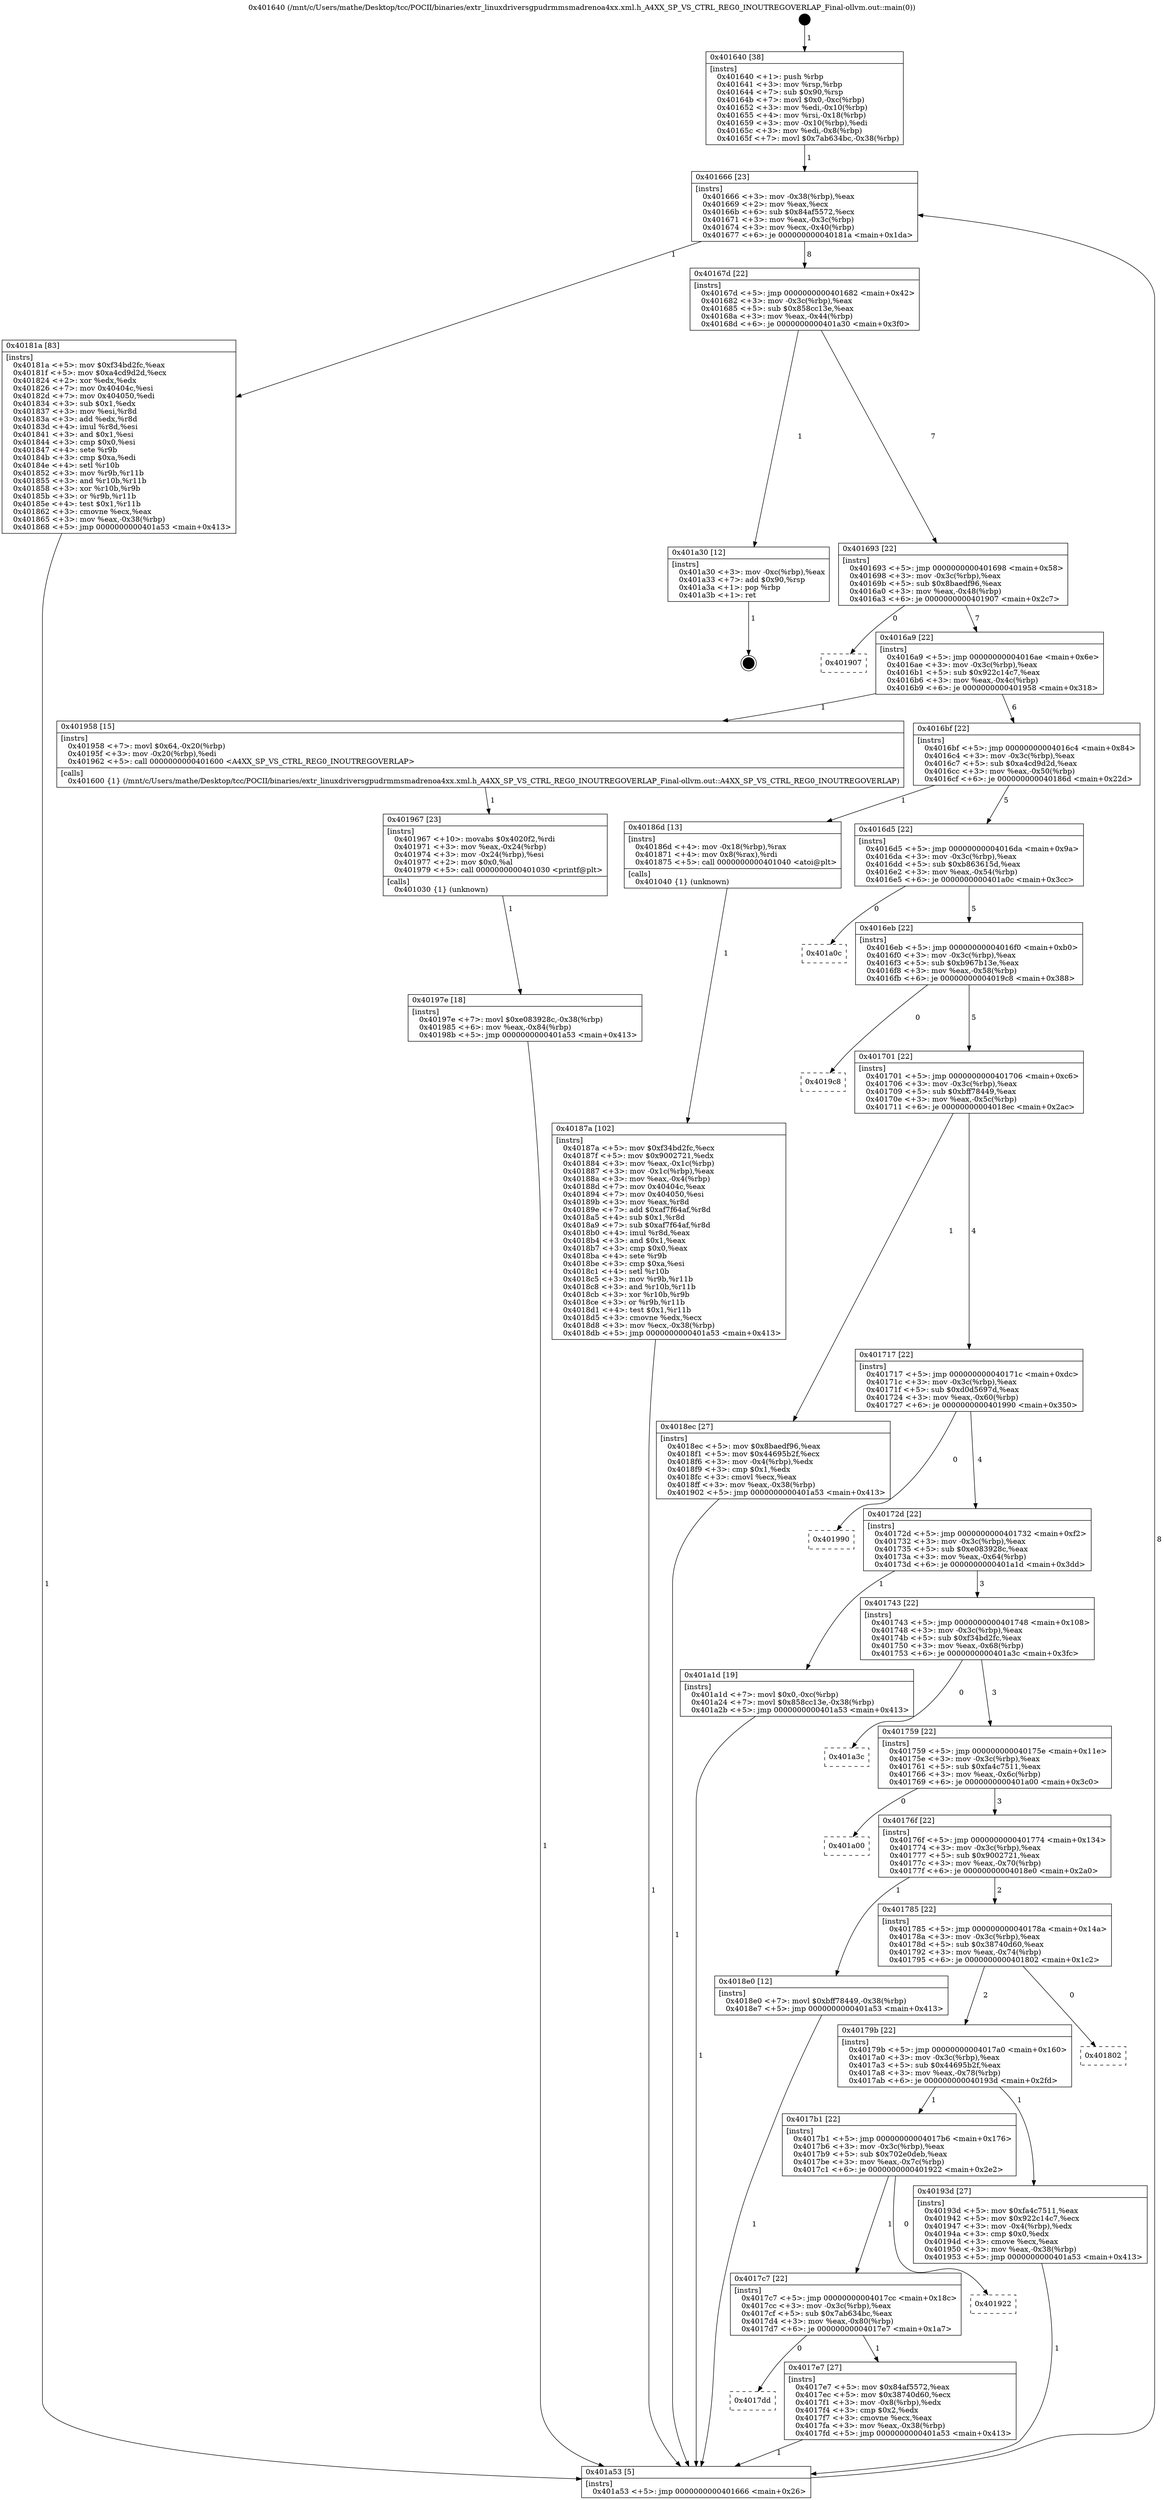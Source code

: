 digraph "0x401640" {
  label = "0x401640 (/mnt/c/Users/mathe/Desktop/tcc/POCII/binaries/extr_linuxdriversgpudrmmsmadrenoa4xx.xml.h_A4XX_SP_VS_CTRL_REG0_INOUTREGOVERLAP_Final-ollvm.out::main(0))"
  labelloc = "t"
  node[shape=record]

  Entry [label="",width=0.3,height=0.3,shape=circle,fillcolor=black,style=filled]
  "0x401666" [label="{
     0x401666 [23]\l
     | [instrs]\l
     &nbsp;&nbsp;0x401666 \<+3\>: mov -0x38(%rbp),%eax\l
     &nbsp;&nbsp;0x401669 \<+2\>: mov %eax,%ecx\l
     &nbsp;&nbsp;0x40166b \<+6\>: sub $0x84af5572,%ecx\l
     &nbsp;&nbsp;0x401671 \<+3\>: mov %eax,-0x3c(%rbp)\l
     &nbsp;&nbsp;0x401674 \<+3\>: mov %ecx,-0x40(%rbp)\l
     &nbsp;&nbsp;0x401677 \<+6\>: je 000000000040181a \<main+0x1da\>\l
  }"]
  "0x40181a" [label="{
     0x40181a [83]\l
     | [instrs]\l
     &nbsp;&nbsp;0x40181a \<+5\>: mov $0xf34bd2fc,%eax\l
     &nbsp;&nbsp;0x40181f \<+5\>: mov $0xa4cd9d2d,%ecx\l
     &nbsp;&nbsp;0x401824 \<+2\>: xor %edx,%edx\l
     &nbsp;&nbsp;0x401826 \<+7\>: mov 0x40404c,%esi\l
     &nbsp;&nbsp;0x40182d \<+7\>: mov 0x404050,%edi\l
     &nbsp;&nbsp;0x401834 \<+3\>: sub $0x1,%edx\l
     &nbsp;&nbsp;0x401837 \<+3\>: mov %esi,%r8d\l
     &nbsp;&nbsp;0x40183a \<+3\>: add %edx,%r8d\l
     &nbsp;&nbsp;0x40183d \<+4\>: imul %r8d,%esi\l
     &nbsp;&nbsp;0x401841 \<+3\>: and $0x1,%esi\l
     &nbsp;&nbsp;0x401844 \<+3\>: cmp $0x0,%esi\l
     &nbsp;&nbsp;0x401847 \<+4\>: sete %r9b\l
     &nbsp;&nbsp;0x40184b \<+3\>: cmp $0xa,%edi\l
     &nbsp;&nbsp;0x40184e \<+4\>: setl %r10b\l
     &nbsp;&nbsp;0x401852 \<+3\>: mov %r9b,%r11b\l
     &nbsp;&nbsp;0x401855 \<+3\>: and %r10b,%r11b\l
     &nbsp;&nbsp;0x401858 \<+3\>: xor %r10b,%r9b\l
     &nbsp;&nbsp;0x40185b \<+3\>: or %r9b,%r11b\l
     &nbsp;&nbsp;0x40185e \<+4\>: test $0x1,%r11b\l
     &nbsp;&nbsp;0x401862 \<+3\>: cmovne %ecx,%eax\l
     &nbsp;&nbsp;0x401865 \<+3\>: mov %eax,-0x38(%rbp)\l
     &nbsp;&nbsp;0x401868 \<+5\>: jmp 0000000000401a53 \<main+0x413\>\l
  }"]
  "0x40167d" [label="{
     0x40167d [22]\l
     | [instrs]\l
     &nbsp;&nbsp;0x40167d \<+5\>: jmp 0000000000401682 \<main+0x42\>\l
     &nbsp;&nbsp;0x401682 \<+3\>: mov -0x3c(%rbp),%eax\l
     &nbsp;&nbsp;0x401685 \<+5\>: sub $0x858cc13e,%eax\l
     &nbsp;&nbsp;0x40168a \<+3\>: mov %eax,-0x44(%rbp)\l
     &nbsp;&nbsp;0x40168d \<+6\>: je 0000000000401a30 \<main+0x3f0\>\l
  }"]
  Exit [label="",width=0.3,height=0.3,shape=circle,fillcolor=black,style=filled,peripheries=2]
  "0x401a30" [label="{
     0x401a30 [12]\l
     | [instrs]\l
     &nbsp;&nbsp;0x401a30 \<+3\>: mov -0xc(%rbp),%eax\l
     &nbsp;&nbsp;0x401a33 \<+7\>: add $0x90,%rsp\l
     &nbsp;&nbsp;0x401a3a \<+1\>: pop %rbp\l
     &nbsp;&nbsp;0x401a3b \<+1\>: ret\l
  }"]
  "0x401693" [label="{
     0x401693 [22]\l
     | [instrs]\l
     &nbsp;&nbsp;0x401693 \<+5\>: jmp 0000000000401698 \<main+0x58\>\l
     &nbsp;&nbsp;0x401698 \<+3\>: mov -0x3c(%rbp),%eax\l
     &nbsp;&nbsp;0x40169b \<+5\>: sub $0x8baedf96,%eax\l
     &nbsp;&nbsp;0x4016a0 \<+3\>: mov %eax,-0x48(%rbp)\l
     &nbsp;&nbsp;0x4016a3 \<+6\>: je 0000000000401907 \<main+0x2c7\>\l
  }"]
  "0x40197e" [label="{
     0x40197e [18]\l
     | [instrs]\l
     &nbsp;&nbsp;0x40197e \<+7\>: movl $0xe083928c,-0x38(%rbp)\l
     &nbsp;&nbsp;0x401985 \<+6\>: mov %eax,-0x84(%rbp)\l
     &nbsp;&nbsp;0x40198b \<+5\>: jmp 0000000000401a53 \<main+0x413\>\l
  }"]
  "0x401907" [label="{
     0x401907\l
  }", style=dashed]
  "0x4016a9" [label="{
     0x4016a9 [22]\l
     | [instrs]\l
     &nbsp;&nbsp;0x4016a9 \<+5\>: jmp 00000000004016ae \<main+0x6e\>\l
     &nbsp;&nbsp;0x4016ae \<+3\>: mov -0x3c(%rbp),%eax\l
     &nbsp;&nbsp;0x4016b1 \<+5\>: sub $0x922c14c7,%eax\l
     &nbsp;&nbsp;0x4016b6 \<+3\>: mov %eax,-0x4c(%rbp)\l
     &nbsp;&nbsp;0x4016b9 \<+6\>: je 0000000000401958 \<main+0x318\>\l
  }"]
  "0x401967" [label="{
     0x401967 [23]\l
     | [instrs]\l
     &nbsp;&nbsp;0x401967 \<+10\>: movabs $0x4020f2,%rdi\l
     &nbsp;&nbsp;0x401971 \<+3\>: mov %eax,-0x24(%rbp)\l
     &nbsp;&nbsp;0x401974 \<+3\>: mov -0x24(%rbp),%esi\l
     &nbsp;&nbsp;0x401977 \<+2\>: mov $0x0,%al\l
     &nbsp;&nbsp;0x401979 \<+5\>: call 0000000000401030 \<printf@plt\>\l
     | [calls]\l
     &nbsp;&nbsp;0x401030 \{1\} (unknown)\l
  }"]
  "0x401958" [label="{
     0x401958 [15]\l
     | [instrs]\l
     &nbsp;&nbsp;0x401958 \<+7\>: movl $0x64,-0x20(%rbp)\l
     &nbsp;&nbsp;0x40195f \<+3\>: mov -0x20(%rbp),%edi\l
     &nbsp;&nbsp;0x401962 \<+5\>: call 0000000000401600 \<A4XX_SP_VS_CTRL_REG0_INOUTREGOVERLAP\>\l
     | [calls]\l
     &nbsp;&nbsp;0x401600 \{1\} (/mnt/c/Users/mathe/Desktop/tcc/POCII/binaries/extr_linuxdriversgpudrmmsmadrenoa4xx.xml.h_A4XX_SP_VS_CTRL_REG0_INOUTREGOVERLAP_Final-ollvm.out::A4XX_SP_VS_CTRL_REG0_INOUTREGOVERLAP)\l
  }"]
  "0x4016bf" [label="{
     0x4016bf [22]\l
     | [instrs]\l
     &nbsp;&nbsp;0x4016bf \<+5\>: jmp 00000000004016c4 \<main+0x84\>\l
     &nbsp;&nbsp;0x4016c4 \<+3\>: mov -0x3c(%rbp),%eax\l
     &nbsp;&nbsp;0x4016c7 \<+5\>: sub $0xa4cd9d2d,%eax\l
     &nbsp;&nbsp;0x4016cc \<+3\>: mov %eax,-0x50(%rbp)\l
     &nbsp;&nbsp;0x4016cf \<+6\>: je 000000000040186d \<main+0x22d\>\l
  }"]
  "0x40187a" [label="{
     0x40187a [102]\l
     | [instrs]\l
     &nbsp;&nbsp;0x40187a \<+5\>: mov $0xf34bd2fc,%ecx\l
     &nbsp;&nbsp;0x40187f \<+5\>: mov $0x9002721,%edx\l
     &nbsp;&nbsp;0x401884 \<+3\>: mov %eax,-0x1c(%rbp)\l
     &nbsp;&nbsp;0x401887 \<+3\>: mov -0x1c(%rbp),%eax\l
     &nbsp;&nbsp;0x40188a \<+3\>: mov %eax,-0x4(%rbp)\l
     &nbsp;&nbsp;0x40188d \<+7\>: mov 0x40404c,%eax\l
     &nbsp;&nbsp;0x401894 \<+7\>: mov 0x404050,%esi\l
     &nbsp;&nbsp;0x40189b \<+3\>: mov %eax,%r8d\l
     &nbsp;&nbsp;0x40189e \<+7\>: add $0xaf7f64af,%r8d\l
     &nbsp;&nbsp;0x4018a5 \<+4\>: sub $0x1,%r8d\l
     &nbsp;&nbsp;0x4018a9 \<+7\>: sub $0xaf7f64af,%r8d\l
     &nbsp;&nbsp;0x4018b0 \<+4\>: imul %r8d,%eax\l
     &nbsp;&nbsp;0x4018b4 \<+3\>: and $0x1,%eax\l
     &nbsp;&nbsp;0x4018b7 \<+3\>: cmp $0x0,%eax\l
     &nbsp;&nbsp;0x4018ba \<+4\>: sete %r9b\l
     &nbsp;&nbsp;0x4018be \<+3\>: cmp $0xa,%esi\l
     &nbsp;&nbsp;0x4018c1 \<+4\>: setl %r10b\l
     &nbsp;&nbsp;0x4018c5 \<+3\>: mov %r9b,%r11b\l
     &nbsp;&nbsp;0x4018c8 \<+3\>: and %r10b,%r11b\l
     &nbsp;&nbsp;0x4018cb \<+3\>: xor %r10b,%r9b\l
     &nbsp;&nbsp;0x4018ce \<+3\>: or %r9b,%r11b\l
     &nbsp;&nbsp;0x4018d1 \<+4\>: test $0x1,%r11b\l
     &nbsp;&nbsp;0x4018d5 \<+3\>: cmovne %edx,%ecx\l
     &nbsp;&nbsp;0x4018d8 \<+3\>: mov %ecx,-0x38(%rbp)\l
     &nbsp;&nbsp;0x4018db \<+5\>: jmp 0000000000401a53 \<main+0x413\>\l
  }"]
  "0x40186d" [label="{
     0x40186d [13]\l
     | [instrs]\l
     &nbsp;&nbsp;0x40186d \<+4\>: mov -0x18(%rbp),%rax\l
     &nbsp;&nbsp;0x401871 \<+4\>: mov 0x8(%rax),%rdi\l
     &nbsp;&nbsp;0x401875 \<+5\>: call 0000000000401040 \<atoi@plt\>\l
     | [calls]\l
     &nbsp;&nbsp;0x401040 \{1\} (unknown)\l
  }"]
  "0x4016d5" [label="{
     0x4016d5 [22]\l
     | [instrs]\l
     &nbsp;&nbsp;0x4016d5 \<+5\>: jmp 00000000004016da \<main+0x9a\>\l
     &nbsp;&nbsp;0x4016da \<+3\>: mov -0x3c(%rbp),%eax\l
     &nbsp;&nbsp;0x4016dd \<+5\>: sub $0xb863615d,%eax\l
     &nbsp;&nbsp;0x4016e2 \<+3\>: mov %eax,-0x54(%rbp)\l
     &nbsp;&nbsp;0x4016e5 \<+6\>: je 0000000000401a0c \<main+0x3cc\>\l
  }"]
  "0x401640" [label="{
     0x401640 [38]\l
     | [instrs]\l
     &nbsp;&nbsp;0x401640 \<+1\>: push %rbp\l
     &nbsp;&nbsp;0x401641 \<+3\>: mov %rsp,%rbp\l
     &nbsp;&nbsp;0x401644 \<+7\>: sub $0x90,%rsp\l
     &nbsp;&nbsp;0x40164b \<+7\>: movl $0x0,-0xc(%rbp)\l
     &nbsp;&nbsp;0x401652 \<+3\>: mov %edi,-0x10(%rbp)\l
     &nbsp;&nbsp;0x401655 \<+4\>: mov %rsi,-0x18(%rbp)\l
     &nbsp;&nbsp;0x401659 \<+3\>: mov -0x10(%rbp),%edi\l
     &nbsp;&nbsp;0x40165c \<+3\>: mov %edi,-0x8(%rbp)\l
     &nbsp;&nbsp;0x40165f \<+7\>: movl $0x7ab634bc,-0x38(%rbp)\l
  }"]
  "0x401a0c" [label="{
     0x401a0c\l
  }", style=dashed]
  "0x4016eb" [label="{
     0x4016eb [22]\l
     | [instrs]\l
     &nbsp;&nbsp;0x4016eb \<+5\>: jmp 00000000004016f0 \<main+0xb0\>\l
     &nbsp;&nbsp;0x4016f0 \<+3\>: mov -0x3c(%rbp),%eax\l
     &nbsp;&nbsp;0x4016f3 \<+5\>: sub $0xb967b13e,%eax\l
     &nbsp;&nbsp;0x4016f8 \<+3\>: mov %eax,-0x58(%rbp)\l
     &nbsp;&nbsp;0x4016fb \<+6\>: je 00000000004019c8 \<main+0x388\>\l
  }"]
  "0x401a53" [label="{
     0x401a53 [5]\l
     | [instrs]\l
     &nbsp;&nbsp;0x401a53 \<+5\>: jmp 0000000000401666 \<main+0x26\>\l
  }"]
  "0x4019c8" [label="{
     0x4019c8\l
  }", style=dashed]
  "0x401701" [label="{
     0x401701 [22]\l
     | [instrs]\l
     &nbsp;&nbsp;0x401701 \<+5\>: jmp 0000000000401706 \<main+0xc6\>\l
     &nbsp;&nbsp;0x401706 \<+3\>: mov -0x3c(%rbp),%eax\l
     &nbsp;&nbsp;0x401709 \<+5\>: sub $0xbff78449,%eax\l
     &nbsp;&nbsp;0x40170e \<+3\>: mov %eax,-0x5c(%rbp)\l
     &nbsp;&nbsp;0x401711 \<+6\>: je 00000000004018ec \<main+0x2ac\>\l
  }"]
  "0x4017dd" [label="{
     0x4017dd\l
  }", style=dashed]
  "0x4018ec" [label="{
     0x4018ec [27]\l
     | [instrs]\l
     &nbsp;&nbsp;0x4018ec \<+5\>: mov $0x8baedf96,%eax\l
     &nbsp;&nbsp;0x4018f1 \<+5\>: mov $0x44695b2f,%ecx\l
     &nbsp;&nbsp;0x4018f6 \<+3\>: mov -0x4(%rbp),%edx\l
     &nbsp;&nbsp;0x4018f9 \<+3\>: cmp $0x1,%edx\l
     &nbsp;&nbsp;0x4018fc \<+3\>: cmovl %ecx,%eax\l
     &nbsp;&nbsp;0x4018ff \<+3\>: mov %eax,-0x38(%rbp)\l
     &nbsp;&nbsp;0x401902 \<+5\>: jmp 0000000000401a53 \<main+0x413\>\l
  }"]
  "0x401717" [label="{
     0x401717 [22]\l
     | [instrs]\l
     &nbsp;&nbsp;0x401717 \<+5\>: jmp 000000000040171c \<main+0xdc\>\l
     &nbsp;&nbsp;0x40171c \<+3\>: mov -0x3c(%rbp),%eax\l
     &nbsp;&nbsp;0x40171f \<+5\>: sub $0xd0d5697d,%eax\l
     &nbsp;&nbsp;0x401724 \<+3\>: mov %eax,-0x60(%rbp)\l
     &nbsp;&nbsp;0x401727 \<+6\>: je 0000000000401990 \<main+0x350\>\l
  }"]
  "0x4017e7" [label="{
     0x4017e7 [27]\l
     | [instrs]\l
     &nbsp;&nbsp;0x4017e7 \<+5\>: mov $0x84af5572,%eax\l
     &nbsp;&nbsp;0x4017ec \<+5\>: mov $0x38740d60,%ecx\l
     &nbsp;&nbsp;0x4017f1 \<+3\>: mov -0x8(%rbp),%edx\l
     &nbsp;&nbsp;0x4017f4 \<+3\>: cmp $0x2,%edx\l
     &nbsp;&nbsp;0x4017f7 \<+3\>: cmovne %ecx,%eax\l
     &nbsp;&nbsp;0x4017fa \<+3\>: mov %eax,-0x38(%rbp)\l
     &nbsp;&nbsp;0x4017fd \<+5\>: jmp 0000000000401a53 \<main+0x413\>\l
  }"]
  "0x401990" [label="{
     0x401990\l
  }", style=dashed]
  "0x40172d" [label="{
     0x40172d [22]\l
     | [instrs]\l
     &nbsp;&nbsp;0x40172d \<+5\>: jmp 0000000000401732 \<main+0xf2\>\l
     &nbsp;&nbsp;0x401732 \<+3\>: mov -0x3c(%rbp),%eax\l
     &nbsp;&nbsp;0x401735 \<+5\>: sub $0xe083928c,%eax\l
     &nbsp;&nbsp;0x40173a \<+3\>: mov %eax,-0x64(%rbp)\l
     &nbsp;&nbsp;0x40173d \<+6\>: je 0000000000401a1d \<main+0x3dd\>\l
  }"]
  "0x4017c7" [label="{
     0x4017c7 [22]\l
     | [instrs]\l
     &nbsp;&nbsp;0x4017c7 \<+5\>: jmp 00000000004017cc \<main+0x18c\>\l
     &nbsp;&nbsp;0x4017cc \<+3\>: mov -0x3c(%rbp),%eax\l
     &nbsp;&nbsp;0x4017cf \<+5\>: sub $0x7ab634bc,%eax\l
     &nbsp;&nbsp;0x4017d4 \<+3\>: mov %eax,-0x80(%rbp)\l
     &nbsp;&nbsp;0x4017d7 \<+6\>: je 00000000004017e7 \<main+0x1a7\>\l
  }"]
  "0x401a1d" [label="{
     0x401a1d [19]\l
     | [instrs]\l
     &nbsp;&nbsp;0x401a1d \<+7\>: movl $0x0,-0xc(%rbp)\l
     &nbsp;&nbsp;0x401a24 \<+7\>: movl $0x858cc13e,-0x38(%rbp)\l
     &nbsp;&nbsp;0x401a2b \<+5\>: jmp 0000000000401a53 \<main+0x413\>\l
  }"]
  "0x401743" [label="{
     0x401743 [22]\l
     | [instrs]\l
     &nbsp;&nbsp;0x401743 \<+5\>: jmp 0000000000401748 \<main+0x108\>\l
     &nbsp;&nbsp;0x401748 \<+3\>: mov -0x3c(%rbp),%eax\l
     &nbsp;&nbsp;0x40174b \<+5\>: sub $0xf34bd2fc,%eax\l
     &nbsp;&nbsp;0x401750 \<+3\>: mov %eax,-0x68(%rbp)\l
     &nbsp;&nbsp;0x401753 \<+6\>: je 0000000000401a3c \<main+0x3fc\>\l
  }"]
  "0x401922" [label="{
     0x401922\l
  }", style=dashed]
  "0x401a3c" [label="{
     0x401a3c\l
  }", style=dashed]
  "0x401759" [label="{
     0x401759 [22]\l
     | [instrs]\l
     &nbsp;&nbsp;0x401759 \<+5\>: jmp 000000000040175e \<main+0x11e\>\l
     &nbsp;&nbsp;0x40175e \<+3\>: mov -0x3c(%rbp),%eax\l
     &nbsp;&nbsp;0x401761 \<+5\>: sub $0xfa4c7511,%eax\l
     &nbsp;&nbsp;0x401766 \<+3\>: mov %eax,-0x6c(%rbp)\l
     &nbsp;&nbsp;0x401769 \<+6\>: je 0000000000401a00 \<main+0x3c0\>\l
  }"]
  "0x4017b1" [label="{
     0x4017b1 [22]\l
     | [instrs]\l
     &nbsp;&nbsp;0x4017b1 \<+5\>: jmp 00000000004017b6 \<main+0x176\>\l
     &nbsp;&nbsp;0x4017b6 \<+3\>: mov -0x3c(%rbp),%eax\l
     &nbsp;&nbsp;0x4017b9 \<+5\>: sub $0x702e0deb,%eax\l
     &nbsp;&nbsp;0x4017be \<+3\>: mov %eax,-0x7c(%rbp)\l
     &nbsp;&nbsp;0x4017c1 \<+6\>: je 0000000000401922 \<main+0x2e2\>\l
  }"]
  "0x401a00" [label="{
     0x401a00\l
  }", style=dashed]
  "0x40176f" [label="{
     0x40176f [22]\l
     | [instrs]\l
     &nbsp;&nbsp;0x40176f \<+5\>: jmp 0000000000401774 \<main+0x134\>\l
     &nbsp;&nbsp;0x401774 \<+3\>: mov -0x3c(%rbp),%eax\l
     &nbsp;&nbsp;0x401777 \<+5\>: sub $0x9002721,%eax\l
     &nbsp;&nbsp;0x40177c \<+3\>: mov %eax,-0x70(%rbp)\l
     &nbsp;&nbsp;0x40177f \<+6\>: je 00000000004018e0 \<main+0x2a0\>\l
  }"]
  "0x40193d" [label="{
     0x40193d [27]\l
     | [instrs]\l
     &nbsp;&nbsp;0x40193d \<+5\>: mov $0xfa4c7511,%eax\l
     &nbsp;&nbsp;0x401942 \<+5\>: mov $0x922c14c7,%ecx\l
     &nbsp;&nbsp;0x401947 \<+3\>: mov -0x4(%rbp),%edx\l
     &nbsp;&nbsp;0x40194a \<+3\>: cmp $0x0,%edx\l
     &nbsp;&nbsp;0x40194d \<+3\>: cmove %ecx,%eax\l
     &nbsp;&nbsp;0x401950 \<+3\>: mov %eax,-0x38(%rbp)\l
     &nbsp;&nbsp;0x401953 \<+5\>: jmp 0000000000401a53 \<main+0x413\>\l
  }"]
  "0x4018e0" [label="{
     0x4018e0 [12]\l
     | [instrs]\l
     &nbsp;&nbsp;0x4018e0 \<+7\>: movl $0xbff78449,-0x38(%rbp)\l
     &nbsp;&nbsp;0x4018e7 \<+5\>: jmp 0000000000401a53 \<main+0x413\>\l
  }"]
  "0x401785" [label="{
     0x401785 [22]\l
     | [instrs]\l
     &nbsp;&nbsp;0x401785 \<+5\>: jmp 000000000040178a \<main+0x14a\>\l
     &nbsp;&nbsp;0x40178a \<+3\>: mov -0x3c(%rbp),%eax\l
     &nbsp;&nbsp;0x40178d \<+5\>: sub $0x38740d60,%eax\l
     &nbsp;&nbsp;0x401792 \<+3\>: mov %eax,-0x74(%rbp)\l
     &nbsp;&nbsp;0x401795 \<+6\>: je 0000000000401802 \<main+0x1c2\>\l
  }"]
  "0x40179b" [label="{
     0x40179b [22]\l
     | [instrs]\l
     &nbsp;&nbsp;0x40179b \<+5\>: jmp 00000000004017a0 \<main+0x160\>\l
     &nbsp;&nbsp;0x4017a0 \<+3\>: mov -0x3c(%rbp),%eax\l
     &nbsp;&nbsp;0x4017a3 \<+5\>: sub $0x44695b2f,%eax\l
     &nbsp;&nbsp;0x4017a8 \<+3\>: mov %eax,-0x78(%rbp)\l
     &nbsp;&nbsp;0x4017ab \<+6\>: je 000000000040193d \<main+0x2fd\>\l
  }"]
  "0x401802" [label="{
     0x401802\l
  }", style=dashed]
  Entry -> "0x401640" [label=" 1"]
  "0x401666" -> "0x40181a" [label=" 1"]
  "0x401666" -> "0x40167d" [label=" 8"]
  "0x401a30" -> Exit [label=" 1"]
  "0x40167d" -> "0x401a30" [label=" 1"]
  "0x40167d" -> "0x401693" [label=" 7"]
  "0x401a1d" -> "0x401a53" [label=" 1"]
  "0x401693" -> "0x401907" [label=" 0"]
  "0x401693" -> "0x4016a9" [label=" 7"]
  "0x40197e" -> "0x401a53" [label=" 1"]
  "0x4016a9" -> "0x401958" [label=" 1"]
  "0x4016a9" -> "0x4016bf" [label=" 6"]
  "0x401967" -> "0x40197e" [label=" 1"]
  "0x4016bf" -> "0x40186d" [label=" 1"]
  "0x4016bf" -> "0x4016d5" [label=" 5"]
  "0x401958" -> "0x401967" [label=" 1"]
  "0x4016d5" -> "0x401a0c" [label=" 0"]
  "0x4016d5" -> "0x4016eb" [label=" 5"]
  "0x40193d" -> "0x401a53" [label=" 1"]
  "0x4016eb" -> "0x4019c8" [label=" 0"]
  "0x4016eb" -> "0x401701" [label=" 5"]
  "0x4018ec" -> "0x401a53" [label=" 1"]
  "0x401701" -> "0x4018ec" [label=" 1"]
  "0x401701" -> "0x401717" [label=" 4"]
  "0x4018e0" -> "0x401a53" [label=" 1"]
  "0x401717" -> "0x401990" [label=" 0"]
  "0x401717" -> "0x40172d" [label=" 4"]
  "0x40187a" -> "0x401a53" [label=" 1"]
  "0x40172d" -> "0x401a1d" [label=" 1"]
  "0x40172d" -> "0x401743" [label=" 3"]
  "0x40181a" -> "0x401a53" [label=" 1"]
  "0x401743" -> "0x401a3c" [label=" 0"]
  "0x401743" -> "0x401759" [label=" 3"]
  "0x401a53" -> "0x401666" [label=" 8"]
  "0x401759" -> "0x401a00" [label=" 0"]
  "0x401759" -> "0x40176f" [label=" 3"]
  "0x4017e7" -> "0x401a53" [label=" 1"]
  "0x40176f" -> "0x4018e0" [label=" 1"]
  "0x40176f" -> "0x401785" [label=" 2"]
  "0x4017c7" -> "0x4017dd" [label=" 0"]
  "0x401785" -> "0x401802" [label=" 0"]
  "0x401785" -> "0x40179b" [label=" 2"]
  "0x4017c7" -> "0x4017e7" [label=" 1"]
  "0x40179b" -> "0x40193d" [label=" 1"]
  "0x40179b" -> "0x4017b1" [label=" 1"]
  "0x401640" -> "0x401666" [label=" 1"]
  "0x4017b1" -> "0x401922" [label=" 0"]
  "0x4017b1" -> "0x4017c7" [label=" 1"]
  "0x40186d" -> "0x40187a" [label=" 1"]
}
